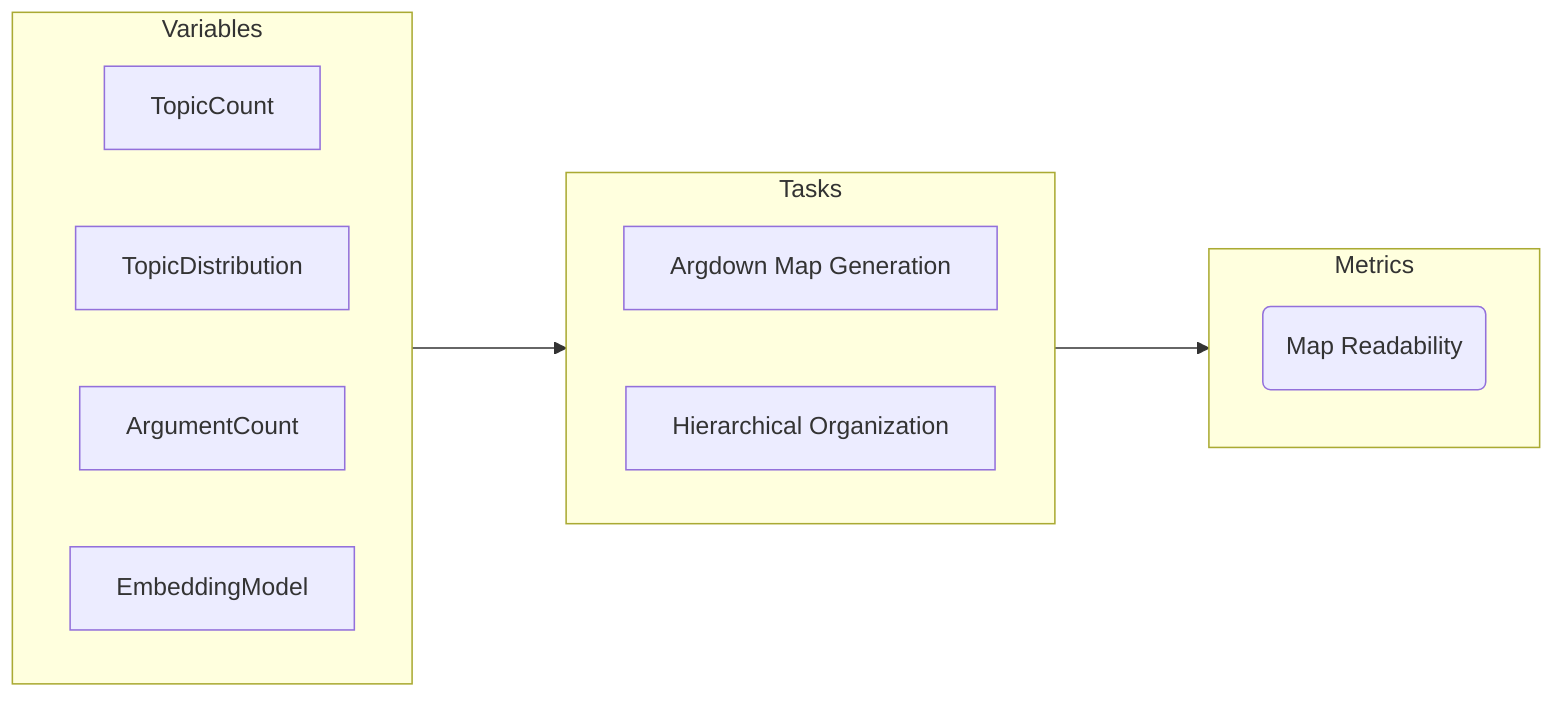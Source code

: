 flowchart LR

    subgraph Metrics
        MapReadability(Map Readability)
    end

    subgraph Tasks
        direction LR
        ArgdownMapGeneration[Argdown Map Generation]
        HierarchicalOrganization[Hierarchical Organization]
    end

    subgraph Variables
        direction LR
        TopicCount
        TopicDistribution
        ArgumentCount
        EmbeddingModel
    end

    Variables ---> Tasks
    Tasks ---> Metrics